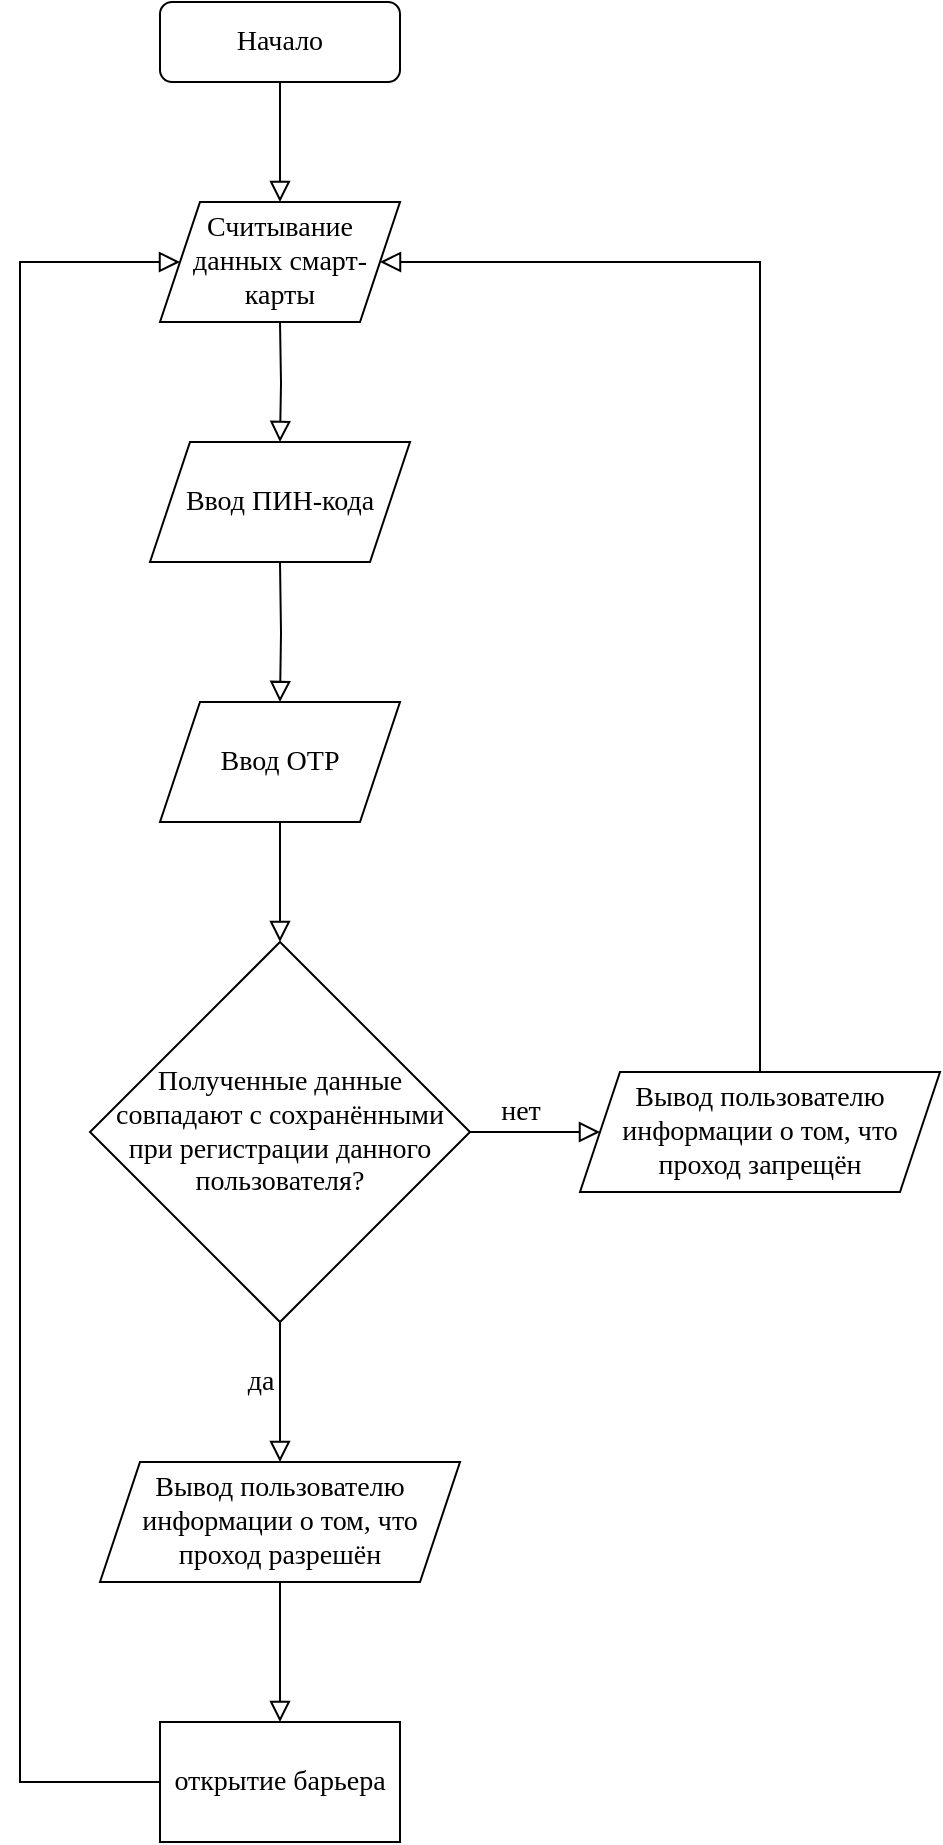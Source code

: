 <mxfile version="20.7.4" type="device"><diagram id="C5RBs43oDa-KdzZeNtuy" name="Page-1"><mxGraphModel dx="880" dy="452" grid="1" gridSize="10" guides="1" tooltips="1" connect="1" arrows="1" fold="1" page="1" pageScale="1" pageWidth="827" pageHeight="1169" math="0" shadow="0"><root><mxCell id="WIyWlLk6GJQsqaUBKTNV-0"/><mxCell id="WIyWlLk6GJQsqaUBKTNV-1" parent="WIyWlLk6GJQsqaUBKTNV-0"/><mxCell id="WIyWlLk6GJQsqaUBKTNV-2" value="" style="rounded=0;html=1;jettySize=auto;orthogonalLoop=1;fontSize=11;endArrow=block;endFill=0;endSize=8;strokeWidth=1;shadow=0;labelBackgroundColor=none;edgeStyle=orthogonalEdgeStyle;entryX=0.5;entryY=0;entryDx=0;entryDy=0;" parent="WIyWlLk6GJQsqaUBKTNV-1" source="WIyWlLk6GJQsqaUBKTNV-3" edge="1"><mxGeometry relative="1" as="geometry"><mxPoint x="220" y="180" as="targetPoint"/></mxGeometry></mxCell><mxCell id="WIyWlLk6GJQsqaUBKTNV-3" value="&lt;font style=&quot;font-size: 14px;&quot; face=&quot;Times New Roman&quot;&gt;Начало&lt;/font&gt;" style="rounded=1;whiteSpace=wrap;html=1;fontSize=12;glass=0;strokeWidth=1;shadow=0;" parent="WIyWlLk6GJQsqaUBKTNV-1" vertex="1"><mxGeometry x="160" y="80" width="120" height="40" as="geometry"/></mxCell><mxCell id="mGqL-cY2EhWGqhLnzAlo-2" value="" style="rounded=0;html=1;jettySize=auto;orthogonalLoop=1;fontSize=11;endArrow=block;endFill=0;endSize=8;strokeWidth=1;shadow=0;labelBackgroundColor=none;edgeStyle=orthogonalEdgeStyle;entryX=0.5;entryY=0;entryDx=0;entryDy=0;exitX=0.5;exitY=1;exitDx=0;exitDy=0;" edge="1" parent="WIyWlLk6GJQsqaUBKTNV-1" target="mGqL-cY2EhWGqhLnzAlo-6"><mxGeometry relative="1" as="geometry"><mxPoint x="220" y="240" as="sourcePoint"/><mxPoint x="220" y="290" as="targetPoint"/></mxGeometry></mxCell><mxCell id="mGqL-cY2EhWGqhLnzAlo-5" value="&lt;font style=&quot;font-size: 14px;&quot;&gt;Считывание данных смарт-карты&lt;/font&gt;" style="shape=parallelogram;perimeter=parallelogramPerimeter;whiteSpace=wrap;html=1;fixedSize=1;fontFamily=Times New Roman;fontSize=14;" vertex="1" parent="WIyWlLk6GJQsqaUBKTNV-1"><mxGeometry x="160" y="180" width="120" height="60" as="geometry"/></mxCell><mxCell id="mGqL-cY2EhWGqhLnzAlo-6" value="&lt;font style=&quot;font-size: 14px;&quot;&gt;Ввод ПИН-кода&lt;/font&gt;" style="shape=parallelogram;perimeter=parallelogramPerimeter;whiteSpace=wrap;html=1;fixedSize=1;fontFamily=Times New Roman;fontSize=14;" vertex="1" parent="WIyWlLk6GJQsqaUBKTNV-1"><mxGeometry x="155" y="300" width="130" height="60" as="geometry"/></mxCell><mxCell id="mGqL-cY2EhWGqhLnzAlo-7" value="Ввод OTP" style="shape=parallelogram;perimeter=parallelogramPerimeter;whiteSpace=wrap;html=1;fixedSize=1;fontFamily=Times New Roman;fontSize=14;" vertex="1" parent="WIyWlLk6GJQsqaUBKTNV-1"><mxGeometry x="160" y="430" width="120" height="60" as="geometry"/></mxCell><mxCell id="mGqL-cY2EhWGqhLnzAlo-8" value="" style="rounded=0;html=1;jettySize=auto;orthogonalLoop=1;fontSize=11;endArrow=block;endFill=0;endSize=8;strokeWidth=1;shadow=0;labelBackgroundColor=none;edgeStyle=orthogonalEdgeStyle;entryX=0.5;entryY=0;entryDx=0;entryDy=0;" edge="1" parent="WIyWlLk6GJQsqaUBKTNV-1" target="mGqL-cY2EhWGqhLnzAlo-7"><mxGeometry relative="1" as="geometry"><mxPoint x="220" y="360" as="sourcePoint"/><mxPoint x="230" y="310" as="targetPoint"/></mxGeometry></mxCell><mxCell id="mGqL-cY2EhWGqhLnzAlo-9" value="Полученные данные совпадают с сохранёнными при регистрации данного пользователя?" style="rhombus;whiteSpace=wrap;html=1;fontFamily=Times New Roman;fontSize=14;" vertex="1" parent="WIyWlLk6GJQsqaUBKTNV-1"><mxGeometry x="125" y="550" width="190" height="190" as="geometry"/></mxCell><mxCell id="mGqL-cY2EhWGqhLnzAlo-14" value="" style="rounded=0;html=1;jettySize=auto;orthogonalLoop=1;fontSize=11;endArrow=block;endFill=0;endSize=8;strokeWidth=1;shadow=0;labelBackgroundColor=none;edgeStyle=orthogonalEdgeStyle;entryX=0.5;entryY=0;entryDx=0;entryDy=0;exitX=0.5;exitY=1;exitDx=0;exitDy=0;" edge="1" parent="WIyWlLk6GJQsqaUBKTNV-1" source="mGqL-cY2EhWGqhLnzAlo-7" target="mGqL-cY2EhWGqhLnzAlo-9"><mxGeometry relative="1" as="geometry"><mxPoint x="230" y="370" as="sourcePoint"/><mxPoint x="230" y="440" as="targetPoint"/></mxGeometry></mxCell><mxCell id="mGqL-cY2EhWGqhLnzAlo-15" value="" style="rounded=0;html=1;jettySize=auto;orthogonalLoop=1;fontSize=11;endArrow=block;endFill=0;endSize=8;strokeWidth=1;shadow=0;labelBackgroundColor=none;edgeStyle=orthogonalEdgeStyle;exitX=0.5;exitY=1;exitDx=0;exitDy=0;entryX=0.5;entryY=0;entryDx=0;entryDy=0;" edge="1" parent="WIyWlLk6GJQsqaUBKTNV-1" source="mGqL-cY2EhWGqhLnzAlo-9"><mxGeometry relative="1" as="geometry"><mxPoint x="230" y="500" as="sourcePoint"/><mxPoint x="220" y="810" as="targetPoint"/></mxGeometry></mxCell><mxCell id="mGqL-cY2EhWGqhLnzAlo-19" value="да" style="text;html=1;align=center;verticalAlign=middle;resizable=0;points=[];autosize=1;strokeColor=none;fillColor=none;fontSize=14;fontFamily=Times New Roman;" vertex="1" parent="WIyWlLk6GJQsqaUBKTNV-1"><mxGeometry x="190" y="755" width="40" height="30" as="geometry"/></mxCell><mxCell id="mGqL-cY2EhWGqhLnzAlo-20" value="Вывод пользователю информации о том, что проход разрешён" style="shape=parallelogram;perimeter=parallelogramPerimeter;whiteSpace=wrap;html=1;fixedSize=1;fontFamily=Times New Roman;fontSize=14;" vertex="1" parent="WIyWlLk6GJQsqaUBKTNV-1"><mxGeometry x="130" y="810" width="180" height="60" as="geometry"/></mxCell><mxCell id="mGqL-cY2EhWGqhLnzAlo-21" value="открытие барьера" style="rounded=0;whiteSpace=wrap;html=1;fontFamily=Times New Roman;fontSize=14;" vertex="1" parent="WIyWlLk6GJQsqaUBKTNV-1"><mxGeometry x="160" y="940" width="120" height="60" as="geometry"/></mxCell><mxCell id="mGqL-cY2EhWGqhLnzAlo-22" value="" style="rounded=0;html=1;jettySize=auto;orthogonalLoop=1;fontSize=11;endArrow=block;endFill=0;endSize=8;strokeWidth=1;shadow=0;labelBackgroundColor=none;edgeStyle=orthogonalEdgeStyle;exitX=0.5;exitY=1;exitDx=0;exitDy=0;entryX=0.5;entryY=0;entryDx=0;entryDy=0;" edge="1" parent="WIyWlLk6GJQsqaUBKTNV-1" source="mGqL-cY2EhWGqhLnzAlo-20" target="mGqL-cY2EhWGqhLnzAlo-21"><mxGeometry relative="1" as="geometry"><mxPoint x="230" y="750" as="sourcePoint"/><mxPoint x="230" y="820" as="targetPoint"/></mxGeometry></mxCell><mxCell id="mGqL-cY2EhWGqhLnzAlo-23" value="" style="rounded=0;html=1;jettySize=auto;orthogonalLoop=1;fontSize=11;endArrow=block;endFill=0;endSize=8;strokeWidth=1;shadow=0;labelBackgroundColor=none;edgeStyle=orthogonalEdgeStyle;exitX=0;exitY=0.5;exitDx=0;exitDy=0;entryX=0;entryY=0.5;entryDx=0;entryDy=0;" edge="1" parent="WIyWlLk6GJQsqaUBKTNV-1" source="mGqL-cY2EhWGqhLnzAlo-21" target="mGqL-cY2EhWGqhLnzAlo-5"><mxGeometry relative="1" as="geometry"><mxPoint x="230" y="880" as="sourcePoint"/><mxPoint x="100" y="210" as="targetPoint"/><Array as="points"><mxPoint x="90" y="970"/><mxPoint x="90" y="210"/></Array></mxGeometry></mxCell><mxCell id="mGqL-cY2EhWGqhLnzAlo-24" value="" style="rounded=0;html=1;jettySize=auto;orthogonalLoop=1;fontSize=11;endArrow=block;endFill=0;endSize=8;strokeWidth=1;shadow=0;labelBackgroundColor=none;edgeStyle=orthogonalEdgeStyle;exitX=1;exitY=0.5;exitDx=0;exitDy=0;" edge="1" parent="WIyWlLk6GJQsqaUBKTNV-1" source="mGqL-cY2EhWGqhLnzAlo-9"><mxGeometry relative="1" as="geometry"><mxPoint x="230" y="750" as="sourcePoint"/><mxPoint x="380" y="645" as="targetPoint"/></mxGeometry></mxCell><mxCell id="mGqL-cY2EhWGqhLnzAlo-25" value="нет" style="text;html=1;align=center;verticalAlign=middle;resizable=0;points=[];autosize=1;strokeColor=none;fillColor=none;fontSize=14;fontFamily=Times New Roman;" vertex="1" parent="WIyWlLk6GJQsqaUBKTNV-1"><mxGeometry x="320" y="620" width="40" height="30" as="geometry"/></mxCell><mxCell id="mGqL-cY2EhWGqhLnzAlo-26" value="Вывод пользователю информации о том, что проход запрещён" style="shape=parallelogram;perimeter=parallelogramPerimeter;whiteSpace=wrap;html=1;fixedSize=1;fontFamily=Times New Roman;fontSize=14;" vertex="1" parent="WIyWlLk6GJQsqaUBKTNV-1"><mxGeometry x="370" y="615" width="180" height="60" as="geometry"/></mxCell><mxCell id="mGqL-cY2EhWGqhLnzAlo-27" value="" style="rounded=0;html=1;jettySize=auto;orthogonalLoop=1;fontSize=11;endArrow=block;endFill=0;endSize=8;strokeWidth=1;shadow=0;labelBackgroundColor=none;edgeStyle=orthogonalEdgeStyle;exitX=0.5;exitY=0;exitDx=0;exitDy=0;entryX=1;entryY=0.5;entryDx=0;entryDy=0;" edge="1" parent="WIyWlLk6GJQsqaUBKTNV-1" source="mGqL-cY2EhWGqhLnzAlo-26" target="mGqL-cY2EhWGqhLnzAlo-5"><mxGeometry relative="1" as="geometry"><mxPoint x="230" y="500" as="sourcePoint"/><mxPoint x="450" y="440" as="targetPoint"/><Array as="points"><mxPoint x="460" y="210"/></Array></mxGeometry></mxCell></root></mxGraphModel></diagram></mxfile>